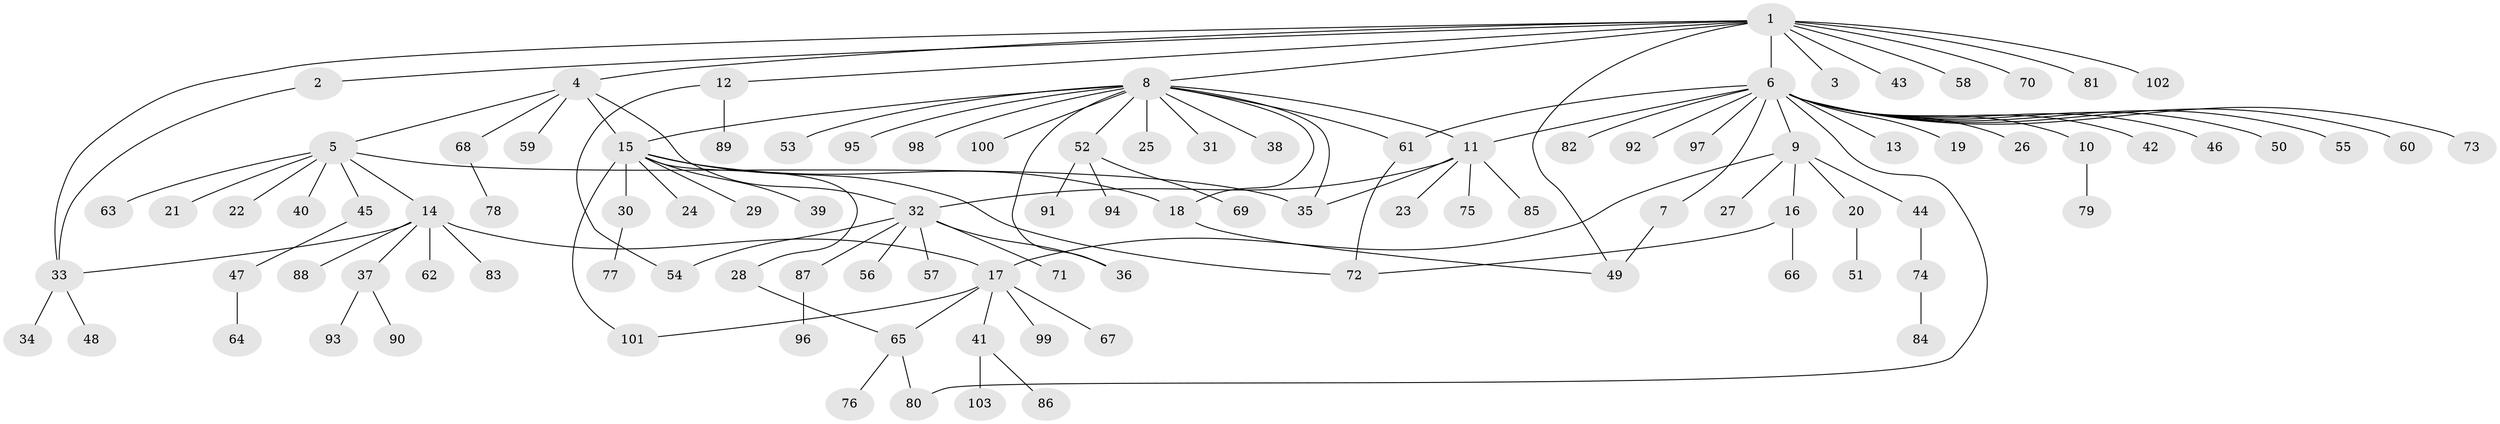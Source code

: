 // Generated by graph-tools (version 1.1) at 2025/46/03/09/25 04:46:52]
// undirected, 103 vertices, 121 edges
graph export_dot {
graph [start="1"]
  node [color=gray90,style=filled];
  1;
  2;
  3;
  4;
  5;
  6;
  7;
  8;
  9;
  10;
  11;
  12;
  13;
  14;
  15;
  16;
  17;
  18;
  19;
  20;
  21;
  22;
  23;
  24;
  25;
  26;
  27;
  28;
  29;
  30;
  31;
  32;
  33;
  34;
  35;
  36;
  37;
  38;
  39;
  40;
  41;
  42;
  43;
  44;
  45;
  46;
  47;
  48;
  49;
  50;
  51;
  52;
  53;
  54;
  55;
  56;
  57;
  58;
  59;
  60;
  61;
  62;
  63;
  64;
  65;
  66;
  67;
  68;
  69;
  70;
  71;
  72;
  73;
  74;
  75;
  76;
  77;
  78;
  79;
  80;
  81;
  82;
  83;
  84;
  85;
  86;
  87;
  88;
  89;
  90;
  91;
  92;
  93;
  94;
  95;
  96;
  97;
  98;
  99;
  100;
  101;
  102;
  103;
  1 -- 2;
  1 -- 3;
  1 -- 4;
  1 -- 6;
  1 -- 8;
  1 -- 12;
  1 -- 33;
  1 -- 43;
  1 -- 49;
  1 -- 58;
  1 -- 70;
  1 -- 81;
  1 -- 102;
  2 -- 33;
  4 -- 5;
  4 -- 15;
  4 -- 32;
  4 -- 59;
  4 -- 68;
  5 -- 14;
  5 -- 21;
  5 -- 22;
  5 -- 35;
  5 -- 40;
  5 -- 45;
  5 -- 63;
  6 -- 7;
  6 -- 9;
  6 -- 10;
  6 -- 11;
  6 -- 13;
  6 -- 19;
  6 -- 26;
  6 -- 42;
  6 -- 46;
  6 -- 50;
  6 -- 55;
  6 -- 60;
  6 -- 61;
  6 -- 73;
  6 -- 80;
  6 -- 82;
  6 -- 92;
  6 -- 97;
  7 -- 49;
  8 -- 11;
  8 -- 15;
  8 -- 18;
  8 -- 25;
  8 -- 31;
  8 -- 35;
  8 -- 36;
  8 -- 38;
  8 -- 52;
  8 -- 53;
  8 -- 61;
  8 -- 95;
  8 -- 98;
  8 -- 100;
  9 -- 16;
  9 -- 17;
  9 -- 20;
  9 -- 27;
  9 -- 44;
  10 -- 79;
  11 -- 23;
  11 -- 32;
  11 -- 35;
  11 -- 75;
  11 -- 85;
  12 -- 54;
  12 -- 89;
  14 -- 17;
  14 -- 33;
  14 -- 37;
  14 -- 62;
  14 -- 83;
  14 -- 88;
  15 -- 18;
  15 -- 24;
  15 -- 28;
  15 -- 29;
  15 -- 30;
  15 -- 39;
  15 -- 72;
  15 -- 101;
  16 -- 66;
  16 -- 72;
  17 -- 41;
  17 -- 65;
  17 -- 67;
  17 -- 99;
  17 -- 101;
  18 -- 49;
  20 -- 51;
  28 -- 65;
  30 -- 77;
  32 -- 36;
  32 -- 54;
  32 -- 56;
  32 -- 57;
  32 -- 71;
  32 -- 87;
  33 -- 34;
  33 -- 48;
  37 -- 90;
  37 -- 93;
  41 -- 86;
  41 -- 103;
  44 -- 74;
  45 -- 47;
  47 -- 64;
  52 -- 69;
  52 -- 91;
  52 -- 94;
  61 -- 72;
  65 -- 76;
  65 -- 80;
  68 -- 78;
  74 -- 84;
  87 -- 96;
}
